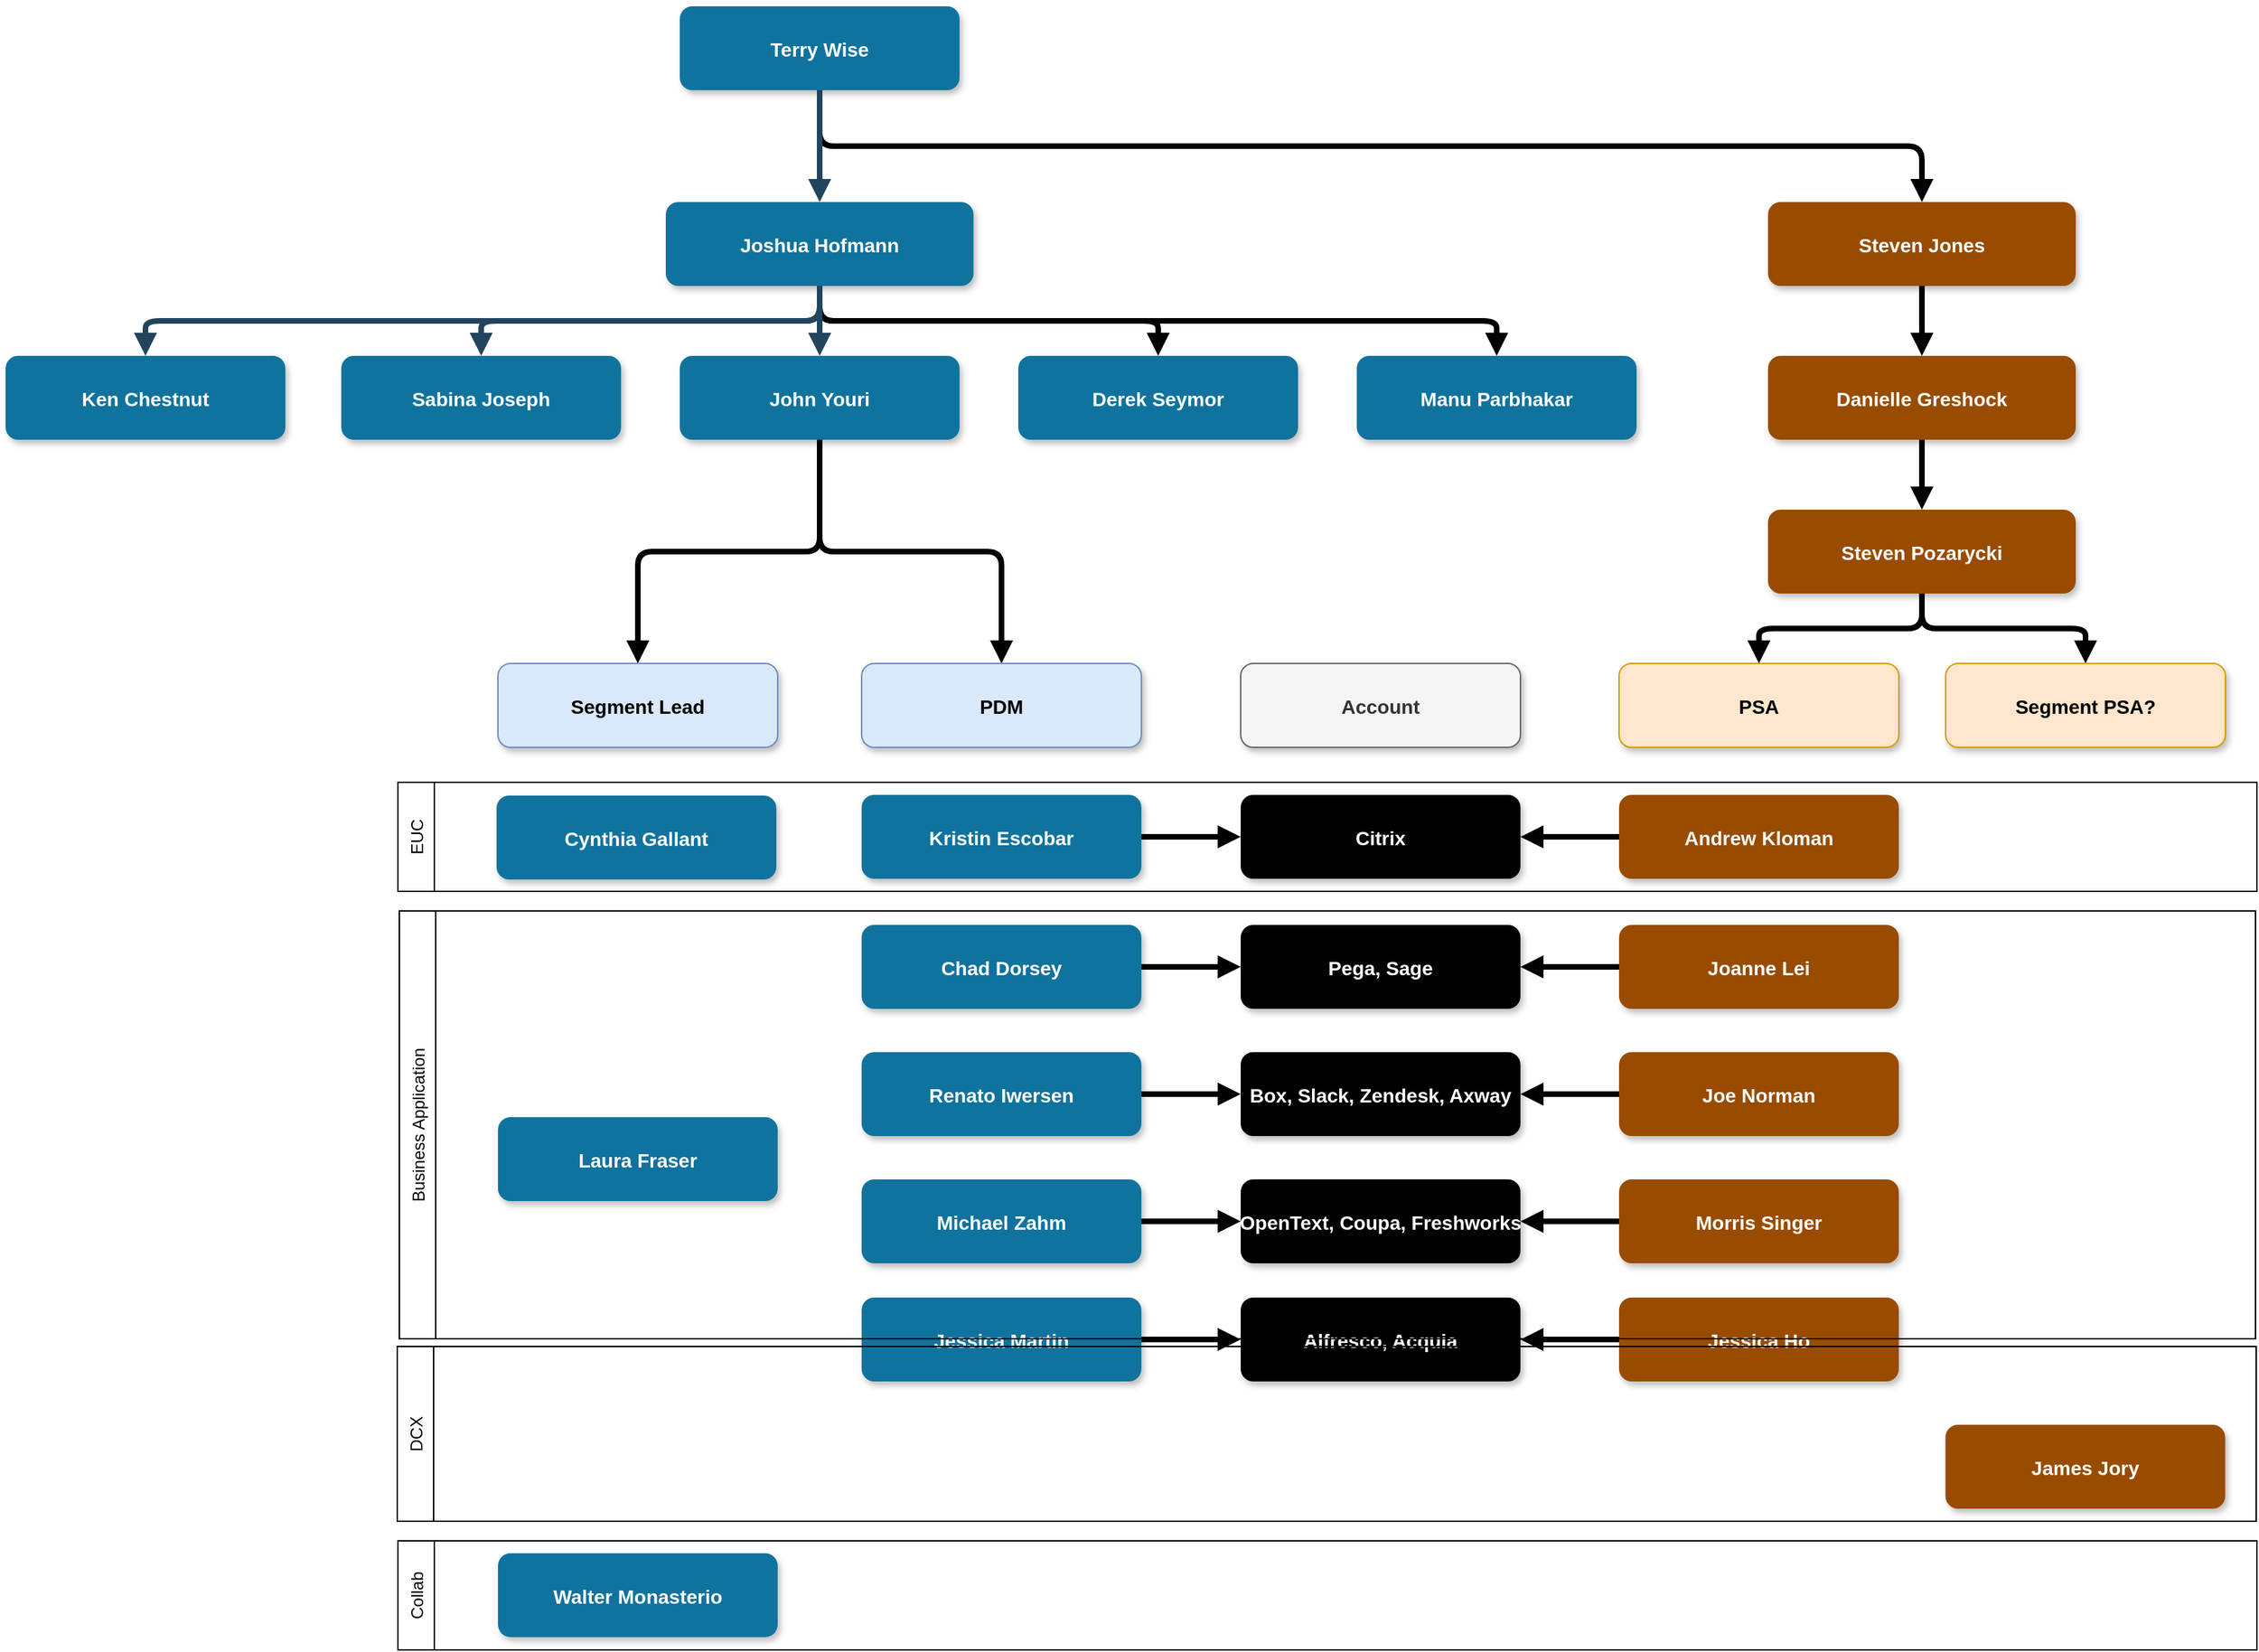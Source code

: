 <mxfile version="10.6.6" type="github"><diagram name="Page-1" id="97916047-d0de-89f5-080d-49f4d83e522f"><mxGraphModel dx="1448" dy="681" grid="1" gridSize="10" guides="1" tooltips="1" connect="1" arrows="1" fold="1" page="1" pageScale="1.5" pageWidth="1169" pageHeight="827" background="#ffffff" math="0" shadow="0"><root><mxCell id="0"/><mxCell id="1" parent="0"/><mxCell id="DiDYtH-LRGZcR4w_w3nM-92" style="edgeStyle=elbowEdgeStyle;rounded=1;orthogonalLoop=1;jettySize=auto;elbow=vertical;html=1;exitX=0.5;exitY=1;exitDx=0;exitDy=0;endArrow=block;endFill=1;strokeWidth=4;" edge="1" parent="1" source="2" target="DiDYtH-LRGZcR4w_w3nM-81"><mxGeometry relative="1" as="geometry"/></mxCell><mxCell id="2" value="Terry Wise" style="rounded=1;fillColor=#10739E;strokeColor=none;shadow=1;gradientColor=none;fontStyle=1;fontColor=#FFFFFF;fontSize=14;" parent="1" vertex="1"><mxGeometry x="672" y="205.5" width="200" height="60" as="geometry"/></mxCell><mxCell id="DiDYtH-LRGZcR4w_w3nM-58" style="edgeStyle=elbowEdgeStyle;rounded=1;orthogonalLoop=1;jettySize=auto;html=1;exitX=0.5;exitY=1;exitDx=0;exitDy=0;entryX=0.5;entryY=0;entryDx=0;entryDy=0;strokeWidth=4;elbow=vertical;endArrow=block;endFill=1;" edge="1" parent="1" source="3" target="DiDYtH-LRGZcR4w_w3nM-55"><mxGeometry relative="1" as="geometry"/></mxCell><mxCell id="DiDYtH-LRGZcR4w_w3nM-59" style="edgeStyle=elbowEdgeStyle;rounded=1;orthogonalLoop=1;jettySize=auto;elbow=vertical;html=1;exitX=0.5;exitY=1;exitDx=0;exitDy=0;endArrow=block;endFill=1;strokeWidth=4;" edge="1" parent="1" source="3" target="7"><mxGeometry relative="1" as="geometry"/></mxCell><mxCell id="3" value="Joshua Hofmann" style="rounded=1;fillColor=#10739E;strokeColor=none;shadow=1;gradientColor=none;fontStyle=1;fontColor=#FFFFFF;fontSize=14;" parent="1" vertex="1"><mxGeometry x="662" y="345.5" width="220" height="60" as="geometry"/></mxCell><mxCell id="4" value="Ken Chestnut" style="rounded=1;fillColor=#10739E;strokeColor=none;shadow=1;gradientColor=none;fontStyle=1;fontColor=#FFFFFF;fontSize=14;" parent="1" vertex="1"><mxGeometry x="190" y="455.5" width="200" height="60" as="geometry"/></mxCell><mxCell id="5" value="Sabina Joseph" style="rounded=1;fillColor=#10739E;strokeColor=none;shadow=1;gradientColor=none;fontStyle=1;fontColor=#FFFFFF;fontSize=14;" parent="1" vertex="1"><mxGeometry x="430" y="455.5" width="200" height="60" as="geometry"/></mxCell><mxCell id="DiDYtH-LRGZcR4w_w3nM-108" style="edgeStyle=elbowEdgeStyle;rounded=1;orthogonalLoop=1;jettySize=auto;elbow=vertical;html=1;exitX=0.5;exitY=1;exitDx=0;exitDy=0;entryX=0.5;entryY=0;entryDx=0;entryDy=0;endArrow=block;endFill=1;strokeWidth=4;" edge="1" parent="1" source="6" target="DiDYtH-LRGZcR4w_w3nM-73"><mxGeometry relative="1" as="geometry"/></mxCell><mxCell id="DiDYtH-LRGZcR4w_w3nM-109" style="edgeStyle=elbowEdgeStyle;rounded=1;orthogonalLoop=1;jettySize=auto;elbow=vertical;html=1;entryX=0.5;entryY=0;entryDx=0;entryDy=0;endArrow=block;endFill=1;strokeWidth=4;" edge="1" parent="1" source="6" target="DiDYtH-LRGZcR4w_w3nM-74"><mxGeometry relative="1" as="geometry"/></mxCell><mxCell id="6" value="John Youri" style="rounded=1;fillColor=#10739E;strokeColor=none;shadow=1;gradientColor=none;fontStyle=1;fontColor=#FFFFFF;fontSize=14;" parent="1" vertex="1"><mxGeometry x="672" y="455.5" width="200" height="60" as="geometry"/></mxCell><mxCell id="7" value="Manu Parbhakar" style="rounded=1;fillColor=#10739E;strokeColor=none;shadow=1;gradientColor=none;fontStyle=1;fontColor=#FFFFFF;fontSize=14;" parent="1" vertex="1"><mxGeometry x="1156" y="455.5" width="200" height="60" as="geometry"/></mxCell><mxCell id="29" value="" style="edgeStyle=elbowEdgeStyle;elbow=vertical;strokeWidth=4;endArrow=block;endFill=1;fontStyle=1;strokeColor=#23445D;" parent="1" source="2" target="3" edge="1"><mxGeometry x="22" y="165.5" width="100" height="100" as="geometry"><mxPoint x="22" y="265.5" as="sourcePoint"/><mxPoint x="122" y="165.5" as="targetPoint"/></mxGeometry></mxCell><mxCell id="30" value="" style="edgeStyle=elbowEdgeStyle;elbow=vertical;strokeWidth=4;endArrow=block;endFill=1;fontStyle=1;strokeColor=#23445D;" parent="1" source="3" target="5" edge="1"><mxGeometry x="22" y="165.5" width="100" height="100" as="geometry"><mxPoint x="22" y="265.5" as="sourcePoint"/><mxPoint x="122" y="165.5" as="targetPoint"/></mxGeometry></mxCell><mxCell id="31" value="" style="edgeStyle=elbowEdgeStyle;elbow=vertical;strokeWidth=4;endArrow=block;endFill=1;fontStyle=1;strokeColor=#23445D;" parent="1" source="3" target="4" edge="1"><mxGeometry x="22" y="165.5" width="100" height="100" as="geometry"><mxPoint x="22" y="265.5" as="sourcePoint"/><mxPoint x="122" y="165.5" as="targetPoint"/></mxGeometry></mxCell><mxCell id="32" value="" style="edgeStyle=elbowEdgeStyle;elbow=vertical;strokeWidth=4;endArrow=block;endFill=1;fontStyle=1;strokeColor=#23445D;" parent="1" source="3" target="6" edge="1"><mxGeometry x="22" y="165.5" width="100" height="100" as="geometry"><mxPoint x="22" y="265.5" as="sourcePoint"/><mxPoint x="122" y="165.5" as="targetPoint"/></mxGeometry></mxCell><mxCell id="DiDYtH-LRGZcR4w_w3nM-55" value="Derek Seymor" style="rounded=1;fillColor=#10739E;strokeColor=none;shadow=1;gradientColor=none;fontStyle=1;fontColor=#FFFFFF;fontSize=14;" vertex="1" parent="1"><mxGeometry x="914" y="455.5" width="200" height="60" as="geometry"/></mxCell><mxCell id="DiDYtH-LRGZcR4w_w3nM-104" value="" style="edgeStyle=elbowEdgeStyle;rounded=1;orthogonalLoop=1;jettySize=auto;elbow=vertical;html=1;endArrow=block;endFill=1;strokeWidth=4;" edge="1" parent="1" source="DiDYtH-LRGZcR4w_w3nM-60" target="DiDYtH-LRGZcR4w_w3nM-86"><mxGeometry relative="1" as="geometry"/></mxCell><mxCell id="DiDYtH-LRGZcR4w_w3nM-60" value="Chad Dorsey" style="rounded=1;fillColor=#10739E;strokeColor=none;shadow=1;gradientColor=none;fontStyle=1;fontColor=#FFFFFF;fontSize=14;" vertex="1" parent="1"><mxGeometry x="802" y="862.5" width="200" height="60" as="geometry"/></mxCell><mxCell id="DiDYtH-LRGZcR4w_w3nM-103" value="" style="edgeStyle=elbowEdgeStyle;rounded=1;orthogonalLoop=1;jettySize=auto;elbow=vertical;html=1;endArrow=block;endFill=1;strokeWidth=4;" edge="1" parent="1" source="DiDYtH-LRGZcR4w_w3nM-61" target="DiDYtH-LRGZcR4w_w3nM-87"><mxGeometry relative="1" as="geometry"/></mxCell><mxCell id="DiDYtH-LRGZcR4w_w3nM-61" value="Renato Iwersen" style="rounded=1;fillColor=#10739E;strokeColor=none;shadow=1;gradientColor=none;fontStyle=1;fontColor=#FFFFFF;fontSize=14;" vertex="1" parent="1"><mxGeometry x="802" y="953.5" width="200" height="60" as="geometry"/></mxCell><mxCell id="DiDYtH-LRGZcR4w_w3nM-102" value="" style="edgeStyle=elbowEdgeStyle;rounded=1;orthogonalLoop=1;jettySize=auto;elbow=vertical;html=1;endArrow=block;endFill=1;strokeWidth=4;" edge="1" parent="1" source="DiDYtH-LRGZcR4w_w3nM-62" target="DiDYtH-LRGZcR4w_w3nM-89"><mxGeometry relative="1" as="geometry"/></mxCell><mxCell id="DiDYtH-LRGZcR4w_w3nM-62" value="Jessica Martin" style="rounded=1;fillColor=#10739E;strokeColor=none;shadow=1;gradientColor=none;fontStyle=1;fontColor=#FFFFFF;fontSize=14;" vertex="1" parent="1"><mxGeometry x="802" y="1129" width="200" height="60" as="geometry"/></mxCell><mxCell id="DiDYtH-LRGZcR4w_w3nM-101" value="" style="edgeStyle=elbowEdgeStyle;rounded=1;orthogonalLoop=1;jettySize=auto;elbow=vertical;html=1;endArrow=block;endFill=1;strokeWidth=4;" edge="1" parent="1" source="DiDYtH-LRGZcR4w_w3nM-63" target="DiDYtH-LRGZcR4w_w3nM-90"><mxGeometry relative="1" as="geometry"/></mxCell><mxCell id="DiDYtH-LRGZcR4w_w3nM-63" value="Michael Zahm" style="rounded=1;fillColor=#10739E;strokeColor=none;shadow=1;gradientColor=none;fontStyle=1;fontColor=#FFFFFF;fontSize=14;" vertex="1" parent="1"><mxGeometry x="802" y="1044.5" width="200" height="60" as="geometry"/></mxCell><mxCell id="DiDYtH-LRGZcR4w_w3nM-64" value="Laura Fraser" style="rounded=1;fillColor=#10739E;strokeColor=none;shadow=1;gradientColor=none;fontStyle=1;fontColor=#FFFFFF;fontSize=14;" vertex="1" parent="1"><mxGeometry x="542" y="1000" width="200" height="60" as="geometry"/></mxCell><mxCell id="DiDYtH-LRGZcR4w_w3nM-100" value="" style="edgeStyle=elbowEdgeStyle;rounded=1;orthogonalLoop=1;jettySize=auto;elbow=vertical;html=1;endArrow=block;endFill=1;strokeWidth=4;" edge="1" parent="1" source="DiDYtH-LRGZcR4w_w3nM-65" target="DiDYtH-LRGZcR4w_w3nM-91"><mxGeometry relative="1" as="geometry"/></mxCell><mxCell id="DiDYtH-LRGZcR4w_w3nM-65" value="Kristin Escobar" style="rounded=1;fillColor=#10739E;strokeColor=none;shadow=1;gradientColor=none;fontStyle=1;fontColor=#FFFFFF;fontSize=14;" vertex="1" parent="1"><mxGeometry x="802" y="769.5" width="200" height="60" as="geometry"/></mxCell><mxCell id="DiDYtH-LRGZcR4w_w3nM-66" value="Cynthia Gallant" style="rounded=1;fillColor=#10739E;strokeColor=none;shadow=1;gradientColor=none;fontStyle=1;fontColor=#FFFFFF;fontSize=14;" vertex="1" parent="1"><mxGeometry x="541" y="770" width="200" height="60" as="geometry"/></mxCell><mxCell id="DiDYtH-LRGZcR4w_w3nM-67" value="Walter Monasterio" style="rounded=1;fillColor=#10739E;strokeColor=none;shadow=1;gradientColor=none;fontStyle=1;fontColor=#FFFFFF;fontSize=14;" vertex="1" parent="1"><mxGeometry x="542" y="1311.833" width="200" height="60" as="geometry"/></mxCell><mxCell id="DiDYtH-LRGZcR4w_w3nM-73" value="Segment Lead" style="rounded=1;fillColor=#dae8fc;strokeColor=#6c8ebf;shadow=1;fontStyle=1;fontSize=14;" vertex="1" parent="1"><mxGeometry x="542" y="675.5" width="200" height="60" as="geometry"/></mxCell><mxCell id="DiDYtH-LRGZcR4w_w3nM-74" value="PDM" style="rounded=1;fillColor=#dae8fc;strokeColor=#6c8ebf;shadow=1;fontStyle=1;fontSize=14;" vertex="1" parent="1"><mxGeometry x="802" y="675.5" width="200" height="60" as="geometry"/></mxCell><mxCell id="DiDYtH-LRGZcR4w_w3nM-95" value="" style="edgeStyle=elbowEdgeStyle;rounded=1;orthogonalLoop=1;jettySize=auto;elbow=vertical;html=1;endArrow=block;endFill=1;strokeWidth=4;" edge="1" parent="1" source="DiDYtH-LRGZcR4w_w3nM-75" target="DiDYtH-LRGZcR4w_w3nM-86"><mxGeometry relative="1" as="geometry"/></mxCell><mxCell id="DiDYtH-LRGZcR4w_w3nM-75" value="Joanne Lei" style="rounded=1;fillColor=#994C00;strokeColor=none;shadow=1;gradientColor=none;fontStyle=1;fontColor=#FFFFFF;fontSize=14;" vertex="1" parent="1"><mxGeometry x="1343.5" y="862.5" width="200" height="60" as="geometry"/></mxCell><mxCell id="DiDYtH-LRGZcR4w_w3nM-96" value="" style="edgeStyle=elbowEdgeStyle;rounded=1;orthogonalLoop=1;jettySize=auto;elbow=vertical;html=1;endArrow=block;endFill=1;strokeWidth=4;" edge="1" parent="1" source="DiDYtH-LRGZcR4w_w3nM-76" target="DiDYtH-LRGZcR4w_w3nM-87"><mxGeometry relative="1" as="geometry"/></mxCell><mxCell id="DiDYtH-LRGZcR4w_w3nM-76" value="Joe Norman" style="rounded=1;fillColor=#994C00;strokeColor=none;shadow=1;gradientColor=none;fontStyle=1;fontColor=#FFFFFF;fontSize=14;" vertex="1" parent="1"><mxGeometry x="1343.5" y="953.5" width="200" height="60" as="geometry"/></mxCell><mxCell id="DiDYtH-LRGZcR4w_w3nM-97" value="" style="edgeStyle=elbowEdgeStyle;rounded=1;orthogonalLoop=1;jettySize=auto;elbow=vertical;html=1;endArrow=block;endFill=1;strokeWidth=4;" edge="1" parent="1" source="DiDYtH-LRGZcR4w_w3nM-77" target="DiDYtH-LRGZcR4w_w3nM-89"><mxGeometry relative="1" as="geometry"/></mxCell><mxCell id="DiDYtH-LRGZcR4w_w3nM-77" value="Jessica Ho" style="rounded=1;fillColor=#994C00;strokeColor=none;shadow=1;gradientColor=none;fontStyle=1;fontColor=#FFFFFF;fontSize=14;" vertex="1" parent="1"><mxGeometry x="1343.5" y="1129" width="200" height="60" as="geometry"/></mxCell><mxCell id="DiDYtH-LRGZcR4w_w3nM-98" value="" style="edgeStyle=elbowEdgeStyle;rounded=1;orthogonalLoop=1;jettySize=auto;elbow=vertical;html=1;endArrow=block;endFill=1;strokeWidth=4;" edge="1" parent="1" source="DiDYtH-LRGZcR4w_w3nM-78" target="DiDYtH-LRGZcR4w_w3nM-90"><mxGeometry relative="1" as="geometry"/></mxCell><mxCell id="DiDYtH-LRGZcR4w_w3nM-78" value="Morris Singer" style="rounded=1;fillColor=#994C00;strokeColor=none;shadow=1;gradientColor=none;fontStyle=1;fontColor=#FFFFFF;fontSize=14;" vertex="1" parent="1"><mxGeometry x="1343.5" y="1044.5" width="200" height="60" as="geometry"/></mxCell><mxCell id="DiDYtH-LRGZcR4w_w3nM-99" value="" style="edgeStyle=elbowEdgeStyle;rounded=1;orthogonalLoop=1;jettySize=auto;elbow=vertical;html=1;endArrow=block;endFill=1;strokeWidth=4;" edge="1" parent="1" source="DiDYtH-LRGZcR4w_w3nM-79" target="DiDYtH-LRGZcR4w_w3nM-91"><mxGeometry relative="1" as="geometry"/></mxCell><mxCell id="DiDYtH-LRGZcR4w_w3nM-79" value="Andrew Kloman" style="rounded=1;fillColor=#994C00;strokeColor=none;shadow=1;gradientColor=none;fontStyle=1;fontColor=#FFFFFF;fontSize=14;" vertex="1" parent="1"><mxGeometry x="1343.5" y="769.5" width="200" height="60" as="geometry"/></mxCell><mxCell id="DiDYtH-LRGZcR4w_w3nM-80" value="PSA" style="rounded=1;fillColor=#ffe6cc;strokeColor=#d79b00;shadow=1;fontStyle=1;fontSize=14;" vertex="1" parent="1"><mxGeometry x="1343.5" y="675.5" width="200" height="60" as="geometry"/></mxCell><mxCell id="DiDYtH-LRGZcR4w_w3nM-93" value="" style="edgeStyle=elbowEdgeStyle;rounded=1;orthogonalLoop=1;jettySize=auto;elbow=vertical;html=1;endArrow=block;endFill=1;strokeWidth=4;" edge="1" parent="1" source="DiDYtH-LRGZcR4w_w3nM-81" target="DiDYtH-LRGZcR4w_w3nM-82"><mxGeometry relative="1" as="geometry"/></mxCell><mxCell id="DiDYtH-LRGZcR4w_w3nM-81" value="Steven Jones" style="rounded=1;fillColor=#994C00;strokeColor=none;shadow=1;gradientColor=none;fontStyle=1;fontColor=#FFFFFF;fontSize=14;" vertex="1" parent="1"><mxGeometry x="1450" y="345.5" width="220" height="60" as="geometry"/></mxCell><mxCell id="DiDYtH-LRGZcR4w_w3nM-94" value="" style="edgeStyle=elbowEdgeStyle;rounded=1;orthogonalLoop=1;jettySize=auto;elbow=vertical;html=1;endArrow=block;endFill=1;strokeWidth=4;" edge="1" parent="1" source="DiDYtH-LRGZcR4w_w3nM-82" target="DiDYtH-LRGZcR4w_w3nM-83"><mxGeometry relative="1" as="geometry"/></mxCell><mxCell id="DiDYtH-LRGZcR4w_w3nM-82" value="Danielle Greshock" style="rounded=1;fillColor=#994C00;strokeColor=none;shadow=1;gradientColor=none;fontStyle=1;fontColor=#FFFFFF;fontSize=14;" vertex="1" parent="1"><mxGeometry x="1450" y="455.5" width="220" height="60" as="geometry"/></mxCell><mxCell id="DiDYtH-LRGZcR4w_w3nM-110" style="edgeStyle=elbowEdgeStyle;rounded=1;orthogonalLoop=1;jettySize=auto;elbow=vertical;html=1;exitX=0.5;exitY=1;exitDx=0;exitDy=0;entryX=0.5;entryY=0;entryDx=0;entryDy=0;endArrow=block;endFill=1;strokeWidth=4;" edge="1" parent="1" source="DiDYtH-LRGZcR4w_w3nM-83" target="DiDYtH-LRGZcR4w_w3nM-80"><mxGeometry relative="1" as="geometry"/></mxCell><mxCell id="DiDYtH-LRGZcR4w_w3nM-111" style="edgeStyle=elbowEdgeStyle;rounded=1;orthogonalLoop=1;jettySize=auto;elbow=vertical;html=1;exitX=0.5;exitY=1;exitDx=0;exitDy=0;endArrow=block;endFill=1;strokeWidth=4;" edge="1" parent="1" source="DiDYtH-LRGZcR4w_w3nM-83" target="DiDYtH-LRGZcR4w_w3nM-85"><mxGeometry relative="1" as="geometry"/></mxCell><mxCell id="DiDYtH-LRGZcR4w_w3nM-83" value="Steven Pozarycki" style="rounded=1;fillColor=#994C00;strokeColor=none;shadow=1;gradientColor=none;fontStyle=1;fontColor=#FFFFFF;fontSize=14;" vertex="1" parent="1"><mxGeometry x="1450" y="565.5" width="220" height="60" as="geometry"/></mxCell><mxCell id="DiDYtH-LRGZcR4w_w3nM-84" value="James Jory" style="rounded=1;fillColor=#994C00;strokeColor=none;shadow=1;gradientColor=none;fontStyle=1;fontColor=#FFFFFF;fontSize=14;" vertex="1" parent="1"><mxGeometry x="1576.833" y="1220" width="200" height="60" as="geometry"/></mxCell><mxCell id="DiDYtH-LRGZcR4w_w3nM-85" value="Segment PSA?" style="rounded=1;fillColor=#ffe6cc;strokeColor=#d79b00;shadow=1;fontStyle=1;fontSize=14;" vertex="1" parent="1"><mxGeometry x="1577" y="675.5" width="200" height="60" as="geometry"/></mxCell><mxCell id="DiDYtH-LRGZcR4w_w3nM-86" value="Pega, Sage" style="rounded=1;fillColor=#000000;strokeColor=none;shadow=1;gradientColor=none;fontStyle=1;fontColor=#FFFFFF;fontSize=14;" vertex="1" parent="1"><mxGeometry x="1073" y="862.5" width="200" height="60" as="geometry"/></mxCell><mxCell id="DiDYtH-LRGZcR4w_w3nM-87" value="Box, Slack, Zendesk, Axway" style="rounded=1;fillColor=#000000;strokeColor=none;shadow=1;gradientColor=none;fontStyle=1;fontColor=#FFFFFF;fontSize=14;" vertex="1" parent="1"><mxGeometry x="1073" y="953.5" width="200" height="60" as="geometry"/></mxCell><mxCell id="DiDYtH-LRGZcR4w_w3nM-89" value="Alfresco, Acquia" style="rounded=1;fillColor=#000000;strokeColor=none;shadow=1;gradientColor=none;fontStyle=1;fontColor=#FFFFFF;fontSize=14;" vertex="1" parent="1"><mxGeometry x="1073" y="1129" width="200" height="60" as="geometry"/></mxCell><mxCell id="DiDYtH-LRGZcR4w_w3nM-90" value="OpenText, Coupa, Freshworks" style="rounded=1;fillColor=#000000;strokeColor=none;shadow=1;gradientColor=none;fontStyle=1;fontColor=#FFFFFF;fontSize=14;" vertex="1" parent="1"><mxGeometry x="1073" y="1044.5" width="200" height="60" as="geometry"/></mxCell><mxCell id="DiDYtH-LRGZcR4w_w3nM-91" value="Citrix" style="rounded=1;fillColor=#000000;strokeColor=none;shadow=1;gradientColor=none;fontStyle=1;fontColor=#FFFFFF;fontSize=14;" vertex="1" parent="1"><mxGeometry x="1073" y="769.5" width="200" height="60" as="geometry"/></mxCell><mxCell id="DiDYtH-LRGZcR4w_w3nM-106" value="Account" style="rounded=1;fillColor=#f5f5f5;strokeColor=#666666;shadow=1;fontStyle=1;fontSize=14;fontColor=#333333;" vertex="1" parent="1"><mxGeometry x="1073" y="675.5" width="200" height="60" as="geometry"/></mxCell><mxCell id="DiDYtH-LRGZcR4w_w3nM-113" value="Business Application" style="swimlane;fontStyle=0;childLayout=stackLayout;horizontal=1;startSize=26;fillColor=none;horizontalStack=0;resizeParent=1;resizeParentMax=0;resizeLast=0;collapsible=1;marginBottom=0;rotation=-90;" vertex="1" parent="1"><mxGeometry x="982" y="342" width="306" height="1327" as="geometry"/></mxCell><mxCell id="DiDYtH-LRGZcR4w_w3nM-117" value="EUC" style="swimlane;fontStyle=0;childLayout=stackLayout;horizontal=1;startSize=26;fillColor=none;horizontalStack=0;resizeParent=1;resizeParentMax=0;resizeLast=0;collapsible=1;marginBottom=0;rotation=-90;" vertex="1" parent="1"><mxGeometry x="1096" y="135" width="78" height="1329" as="geometry"/></mxCell><mxCell id="DiDYtH-LRGZcR4w_w3nM-118" value="Collab" style="swimlane;fontStyle=0;childLayout=stackLayout;horizontal=1;startSize=26;fillColor=none;horizontalStack=0;resizeParent=1;resizeParentMax=0;resizeLast=0;collapsible=1;marginBottom=0;rotation=-90;" vertex="1" parent="1"><mxGeometry x="1096" y="677.5" width="78" height="1329" as="geometry"/></mxCell><mxCell id="DiDYtH-LRGZcR4w_w3nM-119" value="DCX" style="swimlane;fontStyle=0;childLayout=stackLayout;horizontal=1;startSize=26;fillColor=none;horizontalStack=0;resizeParent=1;resizeParentMax=0;resizeLast=0;collapsible=1;marginBottom=0;rotation=-90;" vertex="1" parent="1"><mxGeometry x="1072" y="562" width="125" height="1329" as="geometry"/></mxCell></root></mxGraphModel></diagram></mxfile>